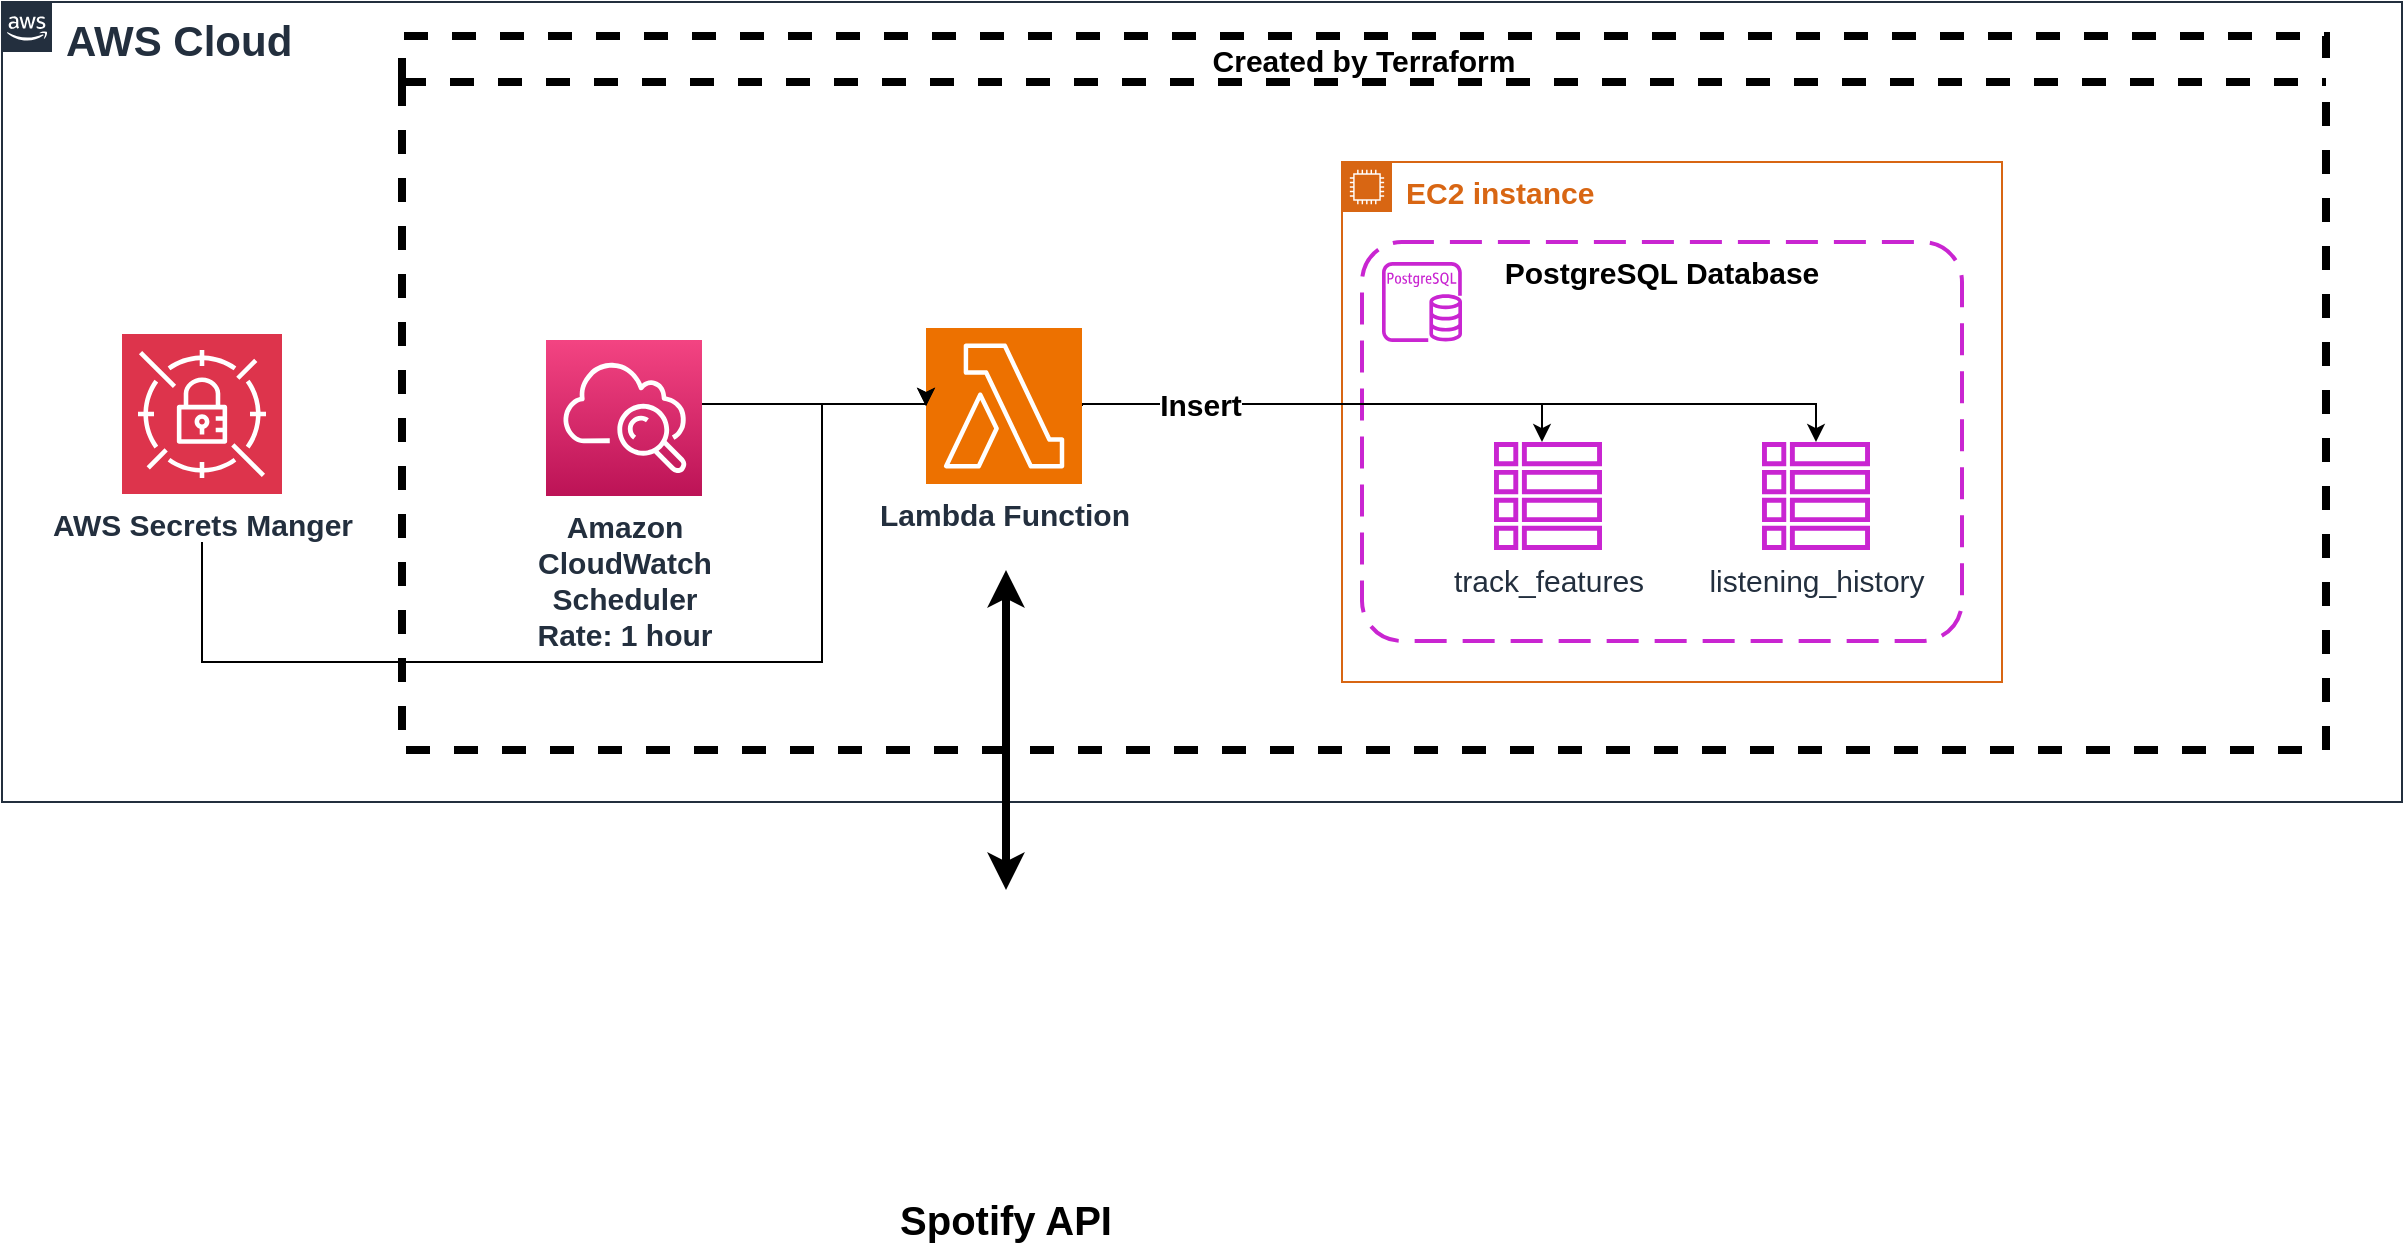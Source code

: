 <mxfile version="26.0.14">
  <diagram id="Ht1M8jgEwFfnCIfOTk4-" name="Page-1">
    <mxGraphModel dx="2849" dy="827" grid="1" gridSize="10" guides="1" tooltips="1" connect="1" arrows="1" fold="1" page="1" pageScale="1" pageWidth="1169" pageHeight="827" math="0" shadow="0">
      <root>
        <mxCell id="0" />
        <mxCell id="1" parent="0" />
        <mxCell id="eGmTyfLbr0HrrhSvrxwE-3" value="AWS Cloud" style="points=[[0,0],[0.25,0],[0.5,0],[0.75,0],[1,0],[1,0.25],[1,0.5],[1,0.75],[1,1],[0.75,1],[0.5,1],[0.25,1],[0,1],[0,0.75],[0,0.5],[0,0.25]];outlineConnect=0;gradientColor=none;html=1;whiteSpace=wrap;fontSize=21;fontStyle=1;container=1;pointerEvents=0;collapsible=0;recursiveResize=0;shape=mxgraph.aws4.group;grIcon=mxgraph.aws4.group_aws_cloud_alt;strokeColor=#232F3E;fillColor=none;verticalAlign=top;align=left;spacingLeft=30;fontColor=#232F3E;dashed=0;" vertex="1" parent="1">
          <mxGeometry x="-100" y="190" width="1200" height="400" as="geometry" />
        </mxCell>
        <mxCell id="eGmTyfLbr0HrrhSvrxwE-1" value="EC2 instance" style="points=[[0,0],[0.25,0],[0.5,0],[0.75,0],[1,0],[1,0.25],[1,0.5],[1,0.75],[1,1],[0.75,1],[0.5,1],[0.25,1],[0,1],[0,0.75],[0,0.5],[0,0.25]];outlineConnect=0;gradientColor=none;html=1;whiteSpace=wrap;fontSize=15;fontStyle=1;container=1;pointerEvents=0;collapsible=0;recursiveResize=0;shape=mxgraph.aws4.group;grIcon=mxgraph.aws4.group_ec2_instance_contents;strokeColor=#D86613;fillColor=none;verticalAlign=top;align=left;spacingLeft=30;fontColor=#D86613;dashed=0;" vertex="1" parent="eGmTyfLbr0HrrhSvrxwE-3">
          <mxGeometry x="670" y="80" width="330" height="260" as="geometry" />
        </mxCell>
        <mxCell id="eGmTyfLbr0HrrhSvrxwE-4" value="PostgreSQL Database" style="rounded=1;arcSize=10;dashed=1;strokeColor=light-dark(#c925d1, #9577a3);fillColor=none;dashPattern=8 4;strokeWidth=2;align=center;verticalAlign=top;fontStyle=1;fontSize=15;" vertex="1" parent="eGmTyfLbr0HrrhSvrxwE-3">
          <mxGeometry x="680" y="120" width="300" height="199.5" as="geometry" />
        </mxCell>
        <mxCell id="eGmTyfLbr0HrrhSvrxwE-2" value="" style="sketch=0;outlineConnect=0;fontColor=#232F3E;gradientColor=none;fillColor=#C925D1;strokeColor=none;dashed=0;verticalLabelPosition=bottom;verticalAlign=top;align=center;html=1;fontSize=15;fontStyle=0;aspect=fixed;pointerEvents=1;shape=mxgraph.aws4.rds_postgresql_instance;" vertex="1" parent="eGmTyfLbr0HrrhSvrxwE-3">
          <mxGeometry x="690" y="130" width="40" height="40" as="geometry" />
        </mxCell>
        <mxCell id="eGmTyfLbr0HrrhSvrxwE-5" value="listening_history" style="sketch=0;outlineConnect=0;fontColor=#232F3E;gradientColor=none;fillColor=#C925D1;strokeColor=none;dashed=0;verticalLabelPosition=bottom;verticalAlign=top;align=center;html=1;fontSize=15;fontStyle=0;aspect=fixed;pointerEvents=1;shape=mxgraph.aws4.table;" vertex="1" parent="eGmTyfLbr0HrrhSvrxwE-3">
          <mxGeometry x="880" y="220" width="54" height="54" as="geometry" />
        </mxCell>
        <mxCell id="eGmTyfLbr0HrrhSvrxwE-6" value="track_features" style="sketch=0;outlineConnect=0;fontColor=#232F3E;gradientColor=none;fillColor=#C925D1;strokeColor=none;dashed=0;verticalLabelPosition=bottom;verticalAlign=top;align=center;html=1;fontSize=15;fontStyle=0;aspect=fixed;pointerEvents=1;shape=mxgraph.aws4.table;" vertex="1" parent="eGmTyfLbr0HrrhSvrxwE-3">
          <mxGeometry x="746" y="220" width="54" height="54" as="geometry" />
        </mxCell>
        <mxCell id="eGmTyfLbr0HrrhSvrxwE-15" style="edgeStyle=orthogonalEdgeStyle;rounded=0;orthogonalLoop=1;jettySize=auto;html=1;exitX=1;exitY=0.5;exitDx=0;exitDy=0;exitPerimeter=0;fontSize=15;" edge="1" parent="eGmTyfLbr0HrrhSvrxwE-3" source="eGmTyfLbr0HrrhSvrxwE-18" target="eGmTyfLbr0HrrhSvrxwE-6">
          <mxGeometry relative="1" as="geometry">
            <mxPoint x="599.999" y="207" as="sourcePoint" />
            <Array as="points">
              <mxPoint x="770" y="201" />
            </Array>
          </mxGeometry>
        </mxCell>
        <mxCell id="eGmTyfLbr0HrrhSvrxwE-17" value="Insert" style="edgeStyle=orthogonalEdgeStyle;rounded=0;orthogonalLoop=1;jettySize=auto;html=1;fontSize=15;exitX=1;exitY=0.5;exitDx=0;exitDy=0;exitPerimeter=0;fontStyle=1" edge="1" parent="eGmTyfLbr0HrrhSvrxwE-3" source="eGmTyfLbr0HrrhSvrxwE-18" target="eGmTyfLbr0HrrhSvrxwE-5">
          <mxGeometry x="-0.689" relative="1" as="geometry">
            <mxPoint x="599.999" y="207" as="sourcePoint" />
            <Array as="points">
              <mxPoint x="907" y="201" />
            </Array>
            <mxPoint as="offset" />
          </mxGeometry>
        </mxCell>
        <mxCell id="eGmTyfLbr0HrrhSvrxwE-18" value="Lambda Function" style="sketch=0;points=[[0,0,0],[0.25,0,0],[0.5,0,0],[0.75,0,0],[1,0,0],[0,1,0],[0.25,1,0],[0.5,1,0],[0.75,1,0],[1,1,0],[0,0.25,0],[0,0.5,0],[0,0.75,0],[1,0.25,0],[1,0.5,0],[1,0.75,0]];outlineConnect=0;fontColor=#232F3E;fillColor=#ED7100;strokeColor=#ffffff;dashed=0;verticalLabelPosition=bottom;verticalAlign=top;align=center;html=1;fontSize=15;fontStyle=1;aspect=fixed;shape=mxgraph.aws4.resourceIcon;resIcon=mxgraph.aws4.lambda;" vertex="1" parent="eGmTyfLbr0HrrhSvrxwE-3">
          <mxGeometry x="462" y="163" width="78" height="78" as="geometry" />
        </mxCell>
        <mxCell id="eGmTyfLbr0HrrhSvrxwE-19" style="edgeStyle=orthogonalEdgeStyle;rounded=0;orthogonalLoop=1;jettySize=auto;html=1;entryX=0;entryY=0.5;entryDx=0;entryDy=0;entryPerimeter=0;fontSize=15;" edge="1" parent="eGmTyfLbr0HrrhSvrxwE-3" source="UEzPUAAOIrF-is8g5C7q-121" target="eGmTyfLbr0HrrhSvrxwE-18">
          <mxGeometry relative="1" as="geometry">
            <Array as="points">
              <mxPoint x="380" y="201" />
              <mxPoint x="380" y="201" />
            </Array>
          </mxGeometry>
        </mxCell>
        <mxCell id="eGmTyfLbr0HrrhSvrxwE-20" value="Created by Terraform" style="swimlane;whiteSpace=wrap;html=1;dashed=1;strokeWidth=4;fontSize=15;" vertex="1" parent="eGmTyfLbr0HrrhSvrxwE-3">
          <mxGeometry x="200" y="17" width="962" height="357" as="geometry">
            <mxRectangle x="18" y="43" width="150" height="30" as="alternateBounds" />
          </mxGeometry>
        </mxCell>
        <mxCell id="UEzPUAAOIrF-is8g5C7q-121" value="Amazon&lt;br&gt;CloudWatch&lt;br&gt;&lt;div&gt;Scheduler&lt;/div&gt;&lt;div&gt;Rate: 1 hour&lt;/div&gt;" style="outlineConnect=0;fontColor=#232F3E;gradientColor=#F34482;gradientDirection=north;fillColor=#BC1356;strokeColor=#ffffff;dashed=0;verticalLabelPosition=bottom;verticalAlign=top;align=center;html=1;fontSize=15;fontStyle=1;aspect=fixed;shape=mxgraph.aws4.resourceIcon;resIcon=mxgraph.aws4.cloudwatch;labelBackgroundColor=#ffffff;" parent="eGmTyfLbr0HrrhSvrxwE-20" vertex="1">
          <mxGeometry x="72.0" y="152" width="78" height="78" as="geometry" />
        </mxCell>
        <mxCell id="eGmTyfLbr0HrrhSvrxwE-23" value="" style="shape=image;verticalLabelPosition=bottom;labelBackgroundColor=default;verticalAlign=top;aspect=fixed;imageAspect=0;image=https://static-00.iconduck.com/assets.00/terraform-icon-1803x2048-hodrzd3t.png;fontSize=15;" vertex="1" parent="eGmTyfLbr0HrrhSvrxwE-20">
          <mxGeometry x="20" y="40" width="61.6" height="70" as="geometry" />
        </mxCell>
        <mxCell id="eGmTyfLbr0HrrhSvrxwE-21" value="AWS Secrets Manger" style="sketch=0;points=[[0,0,0],[0.25,0,0],[0.5,0,0],[0.75,0,0],[1,0,0],[0,1,0],[0.25,1,0],[0.5,1,0],[0.75,1,0],[1,1,0],[0,0.25,0],[0,0.5,0],[0,0.75,0],[1,0.25,0],[1,0.5,0],[1,0.75,0]];outlineConnect=0;fontColor=#232F3E;fillColor=#DD344C;strokeColor=#ffffff;dashed=0;verticalLabelPosition=bottom;verticalAlign=top;align=center;html=1;fontSize=15;fontStyle=1;aspect=fixed;shape=mxgraph.aws4.resourceIcon;resIcon=mxgraph.aws4.secrets_manager;" vertex="1" parent="eGmTyfLbr0HrrhSvrxwE-3">
          <mxGeometry x="60" y="166" width="80" height="80" as="geometry" />
        </mxCell>
        <mxCell id="eGmTyfLbr0HrrhSvrxwE-27" style="edgeStyle=orthogonalEdgeStyle;rounded=0;orthogonalLoop=1;jettySize=auto;html=1;entryX=0;entryY=0.5;entryDx=0;entryDy=0;entryPerimeter=0;fontSize=15;" edge="1" parent="eGmTyfLbr0HrrhSvrxwE-3" target="eGmTyfLbr0HrrhSvrxwE-18">
          <mxGeometry relative="1" as="geometry">
            <mxPoint x="100" y="270" as="sourcePoint" />
            <Array as="points">
              <mxPoint x="100" y="330" />
              <mxPoint x="410" y="330" />
              <mxPoint x="410" y="201" />
            </Array>
          </mxGeometry>
        </mxCell>
        <mxCell id="eGmTyfLbr0HrrhSvrxwE-28" style="edgeStyle=orthogonalEdgeStyle;rounded=0;orthogonalLoop=1;jettySize=auto;html=1;strokeWidth=4;fontSize=15;startArrow=classic;startFill=1;" edge="1" parent="1" source="eGmTyfLbr0HrrhSvrxwE-26">
          <mxGeometry relative="1" as="geometry">
            <mxPoint x="402" y="474" as="targetPoint" />
          </mxGeometry>
        </mxCell>
        <mxCell id="eGmTyfLbr0HrrhSvrxwE-26" value="Spotify API" style="shape=image;verticalLabelPosition=bottom;labelBackgroundColor=default;verticalAlign=top;aspect=fixed;imageAspect=0;image=https://upload.wikimedia.org/wikipedia/commons/thumb/8/84/Spotify_icon.svg/1982px-Spotify_icon.svg.png;fontSize=20;fontStyle=1" vertex="1" parent="1">
          <mxGeometry x="331" y="634" width="142" height="146.64" as="geometry" />
        </mxCell>
      </root>
    </mxGraphModel>
  </diagram>
</mxfile>

